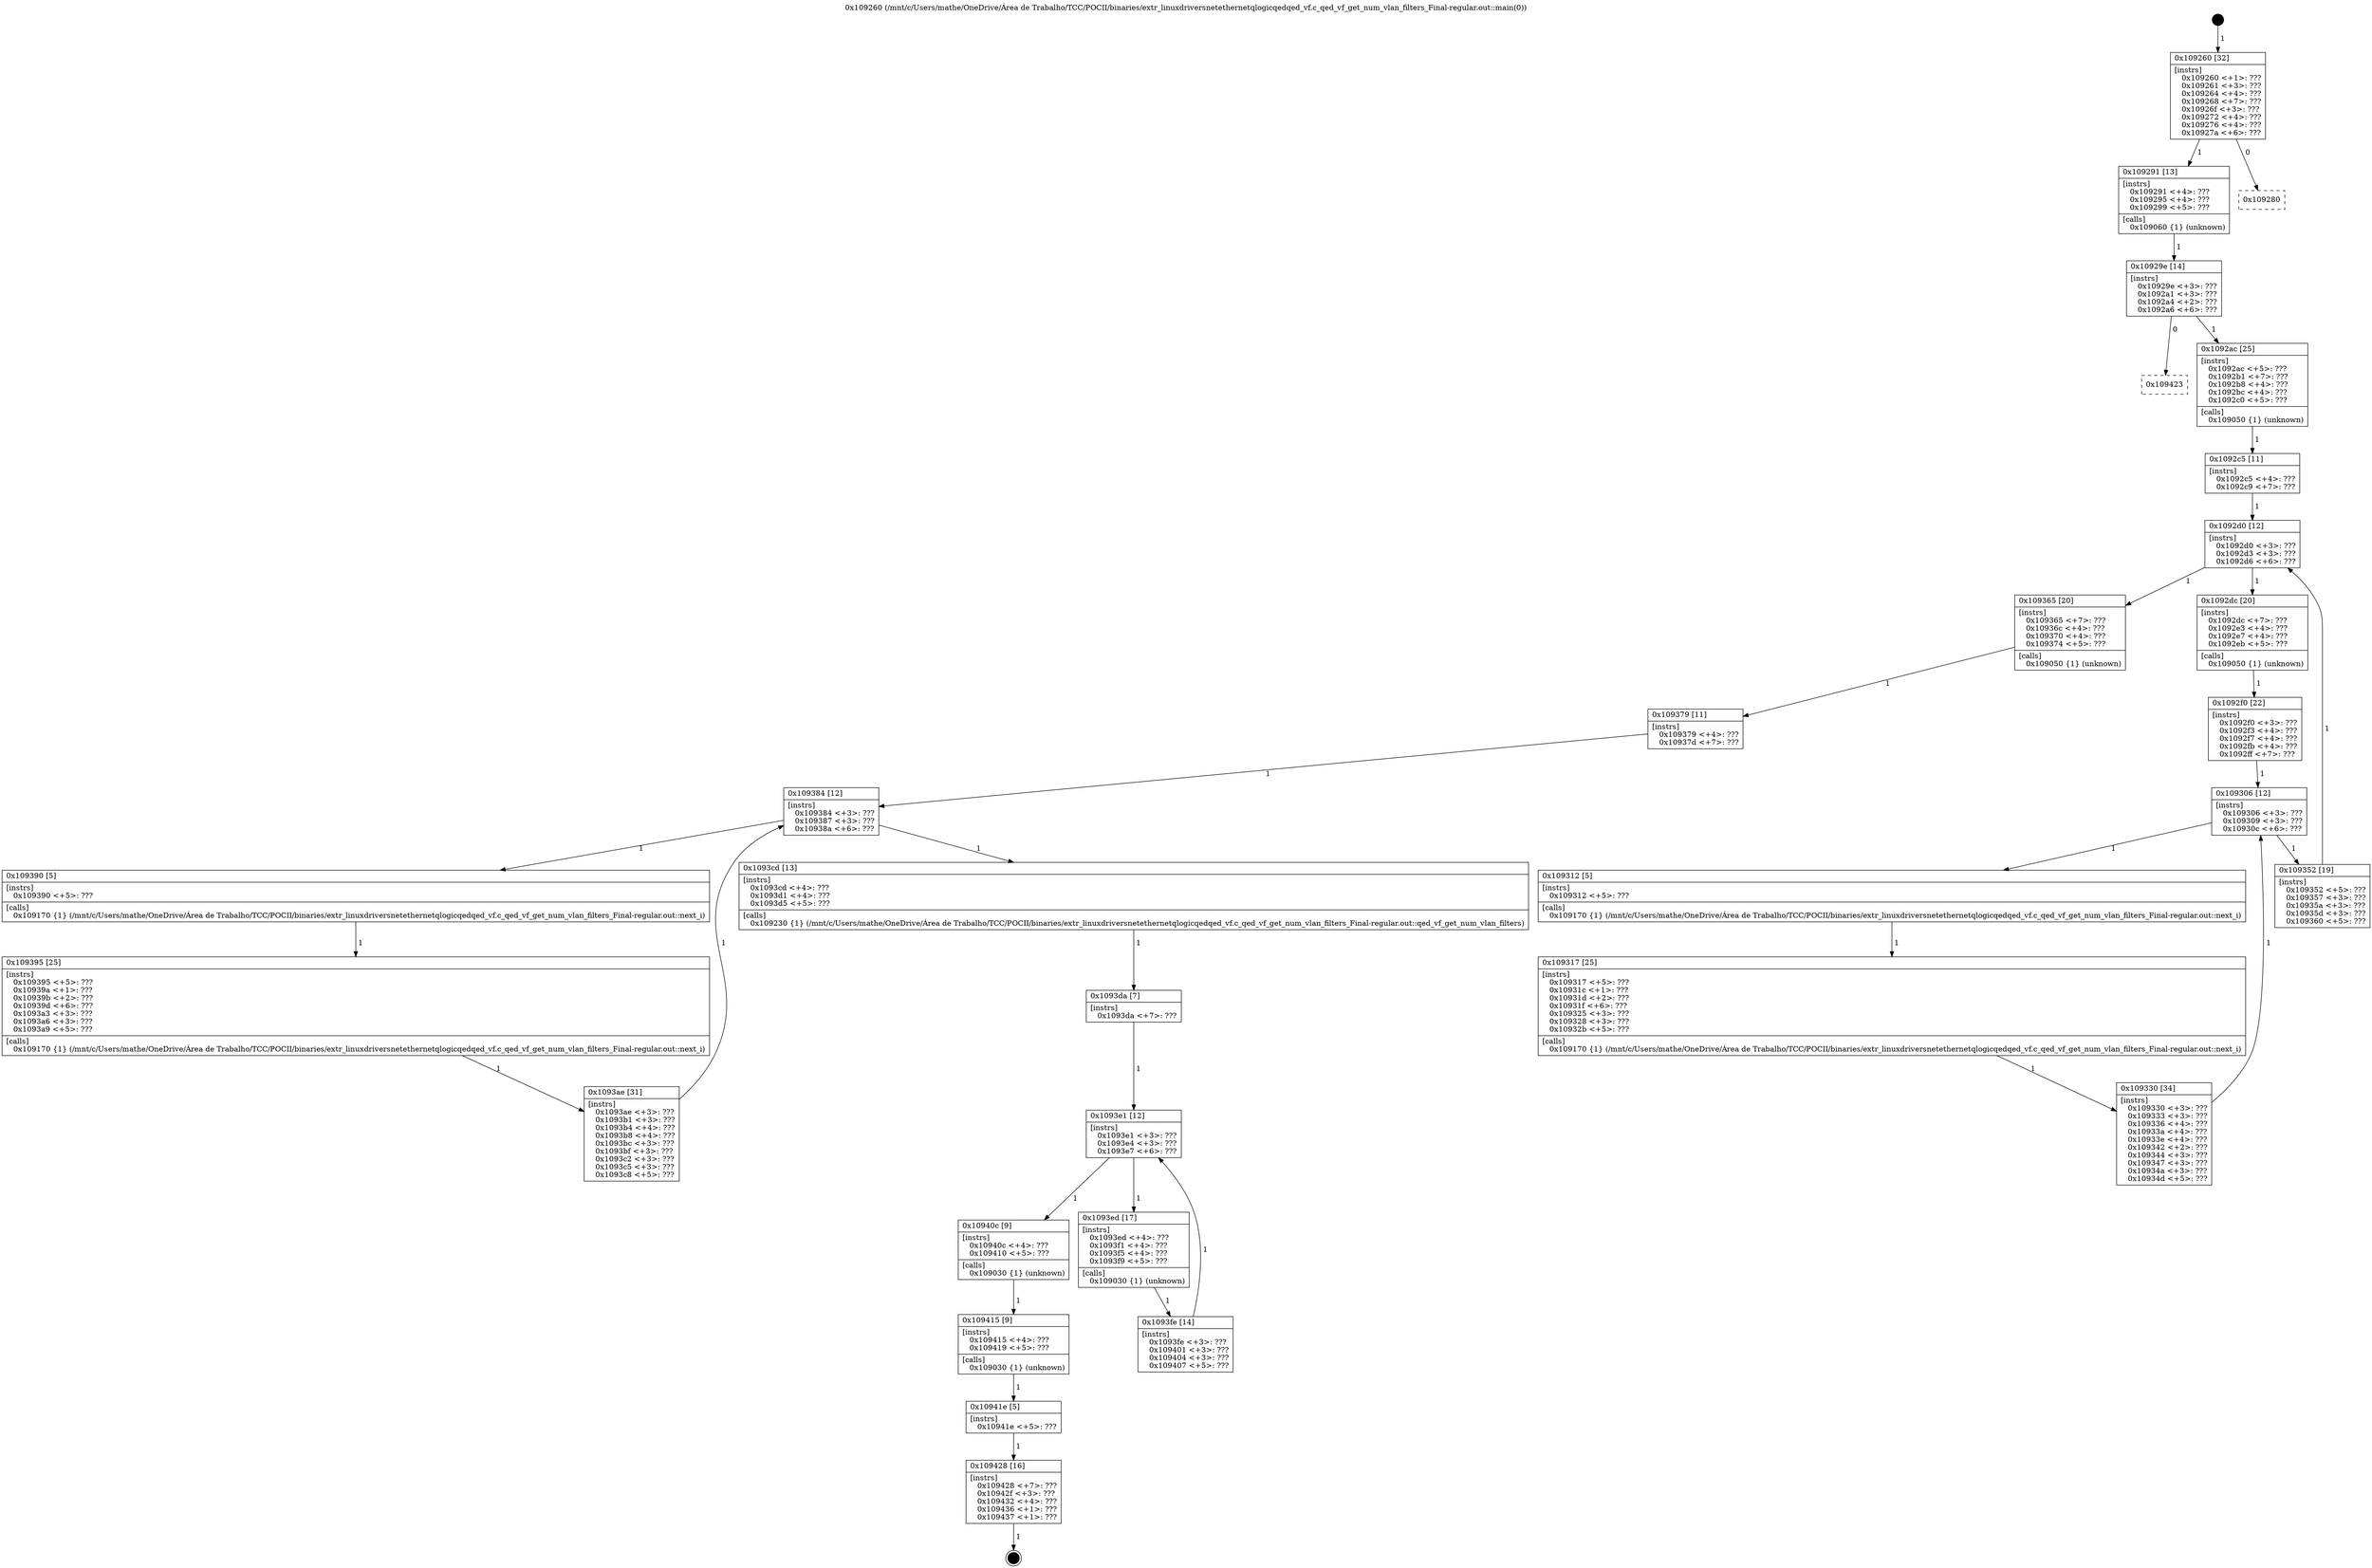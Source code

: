 digraph "0x109260" {
  label = "0x109260 (/mnt/c/Users/mathe/OneDrive/Área de Trabalho/TCC/POCII/binaries/extr_linuxdriversnetethernetqlogicqedqed_vf.c_qed_vf_get_num_vlan_filters_Final-regular.out::main(0))"
  labelloc = "t"
  node[shape=record]

  Entry [label="",width=0.3,height=0.3,shape=circle,fillcolor=black,style=filled]
  "0x109260" [label="{
     0x109260 [32]\l
     | [instrs]\l
     &nbsp;&nbsp;0x109260 \<+1\>: ???\l
     &nbsp;&nbsp;0x109261 \<+3\>: ???\l
     &nbsp;&nbsp;0x109264 \<+4\>: ???\l
     &nbsp;&nbsp;0x109268 \<+7\>: ???\l
     &nbsp;&nbsp;0x10926f \<+3\>: ???\l
     &nbsp;&nbsp;0x109272 \<+4\>: ???\l
     &nbsp;&nbsp;0x109276 \<+4\>: ???\l
     &nbsp;&nbsp;0x10927a \<+6\>: ???\l
  }"]
  "0x109291" [label="{
     0x109291 [13]\l
     | [instrs]\l
     &nbsp;&nbsp;0x109291 \<+4\>: ???\l
     &nbsp;&nbsp;0x109295 \<+4\>: ???\l
     &nbsp;&nbsp;0x109299 \<+5\>: ???\l
     | [calls]\l
     &nbsp;&nbsp;0x109060 \{1\} (unknown)\l
  }"]
  "0x109280" [label="{
     0x109280\l
  }", style=dashed]
  "0x10929e" [label="{
     0x10929e [14]\l
     | [instrs]\l
     &nbsp;&nbsp;0x10929e \<+3\>: ???\l
     &nbsp;&nbsp;0x1092a1 \<+3\>: ???\l
     &nbsp;&nbsp;0x1092a4 \<+2\>: ???\l
     &nbsp;&nbsp;0x1092a6 \<+6\>: ???\l
  }"]
  "0x109423" [label="{
     0x109423\l
  }", style=dashed]
  "0x1092ac" [label="{
     0x1092ac [25]\l
     | [instrs]\l
     &nbsp;&nbsp;0x1092ac \<+5\>: ???\l
     &nbsp;&nbsp;0x1092b1 \<+7\>: ???\l
     &nbsp;&nbsp;0x1092b8 \<+4\>: ???\l
     &nbsp;&nbsp;0x1092bc \<+4\>: ???\l
     &nbsp;&nbsp;0x1092c0 \<+5\>: ???\l
     | [calls]\l
     &nbsp;&nbsp;0x109050 \{1\} (unknown)\l
  }"]
  Exit [label="",width=0.3,height=0.3,shape=circle,fillcolor=black,style=filled,peripheries=2]
  "0x1092d0" [label="{
     0x1092d0 [12]\l
     | [instrs]\l
     &nbsp;&nbsp;0x1092d0 \<+3\>: ???\l
     &nbsp;&nbsp;0x1092d3 \<+3\>: ???\l
     &nbsp;&nbsp;0x1092d6 \<+6\>: ???\l
  }"]
  "0x109365" [label="{
     0x109365 [20]\l
     | [instrs]\l
     &nbsp;&nbsp;0x109365 \<+7\>: ???\l
     &nbsp;&nbsp;0x10936c \<+4\>: ???\l
     &nbsp;&nbsp;0x109370 \<+4\>: ???\l
     &nbsp;&nbsp;0x109374 \<+5\>: ???\l
     | [calls]\l
     &nbsp;&nbsp;0x109050 \{1\} (unknown)\l
  }"]
  "0x1092dc" [label="{
     0x1092dc [20]\l
     | [instrs]\l
     &nbsp;&nbsp;0x1092dc \<+7\>: ???\l
     &nbsp;&nbsp;0x1092e3 \<+4\>: ???\l
     &nbsp;&nbsp;0x1092e7 \<+4\>: ???\l
     &nbsp;&nbsp;0x1092eb \<+5\>: ???\l
     | [calls]\l
     &nbsp;&nbsp;0x109050 \{1\} (unknown)\l
  }"]
  "0x109306" [label="{
     0x109306 [12]\l
     | [instrs]\l
     &nbsp;&nbsp;0x109306 \<+3\>: ???\l
     &nbsp;&nbsp;0x109309 \<+3\>: ???\l
     &nbsp;&nbsp;0x10930c \<+6\>: ???\l
  }"]
  "0x109352" [label="{
     0x109352 [19]\l
     | [instrs]\l
     &nbsp;&nbsp;0x109352 \<+5\>: ???\l
     &nbsp;&nbsp;0x109357 \<+3\>: ???\l
     &nbsp;&nbsp;0x10935a \<+3\>: ???\l
     &nbsp;&nbsp;0x10935d \<+3\>: ???\l
     &nbsp;&nbsp;0x109360 \<+5\>: ???\l
  }"]
  "0x109312" [label="{
     0x109312 [5]\l
     | [instrs]\l
     &nbsp;&nbsp;0x109312 \<+5\>: ???\l
     | [calls]\l
     &nbsp;&nbsp;0x109170 \{1\} (/mnt/c/Users/mathe/OneDrive/Área de Trabalho/TCC/POCII/binaries/extr_linuxdriversnetethernetqlogicqedqed_vf.c_qed_vf_get_num_vlan_filters_Final-regular.out::next_i)\l
  }"]
  "0x109317" [label="{
     0x109317 [25]\l
     | [instrs]\l
     &nbsp;&nbsp;0x109317 \<+5\>: ???\l
     &nbsp;&nbsp;0x10931c \<+1\>: ???\l
     &nbsp;&nbsp;0x10931d \<+2\>: ???\l
     &nbsp;&nbsp;0x10931f \<+6\>: ???\l
     &nbsp;&nbsp;0x109325 \<+3\>: ???\l
     &nbsp;&nbsp;0x109328 \<+3\>: ???\l
     &nbsp;&nbsp;0x10932b \<+5\>: ???\l
     | [calls]\l
     &nbsp;&nbsp;0x109170 \{1\} (/mnt/c/Users/mathe/OneDrive/Área de Trabalho/TCC/POCII/binaries/extr_linuxdriversnetethernetqlogicqedqed_vf.c_qed_vf_get_num_vlan_filters_Final-regular.out::next_i)\l
  }"]
  "0x109330" [label="{
     0x109330 [34]\l
     | [instrs]\l
     &nbsp;&nbsp;0x109330 \<+3\>: ???\l
     &nbsp;&nbsp;0x109333 \<+3\>: ???\l
     &nbsp;&nbsp;0x109336 \<+4\>: ???\l
     &nbsp;&nbsp;0x10933a \<+4\>: ???\l
     &nbsp;&nbsp;0x10933e \<+4\>: ???\l
     &nbsp;&nbsp;0x109342 \<+2\>: ???\l
     &nbsp;&nbsp;0x109344 \<+3\>: ???\l
     &nbsp;&nbsp;0x109347 \<+3\>: ???\l
     &nbsp;&nbsp;0x10934a \<+3\>: ???\l
     &nbsp;&nbsp;0x10934d \<+5\>: ???\l
  }"]
  "0x1092f0" [label="{
     0x1092f0 [22]\l
     | [instrs]\l
     &nbsp;&nbsp;0x1092f0 \<+3\>: ???\l
     &nbsp;&nbsp;0x1092f3 \<+4\>: ???\l
     &nbsp;&nbsp;0x1092f7 \<+4\>: ???\l
     &nbsp;&nbsp;0x1092fb \<+4\>: ???\l
     &nbsp;&nbsp;0x1092ff \<+7\>: ???\l
  }"]
  "0x109428" [label="{
     0x109428 [16]\l
     | [instrs]\l
     &nbsp;&nbsp;0x109428 \<+7\>: ???\l
     &nbsp;&nbsp;0x10942f \<+3\>: ???\l
     &nbsp;&nbsp;0x109432 \<+4\>: ???\l
     &nbsp;&nbsp;0x109436 \<+1\>: ???\l
     &nbsp;&nbsp;0x109437 \<+1\>: ???\l
  }"]
  "0x1092c5" [label="{
     0x1092c5 [11]\l
     | [instrs]\l
     &nbsp;&nbsp;0x1092c5 \<+4\>: ???\l
     &nbsp;&nbsp;0x1092c9 \<+7\>: ???\l
  }"]
  "0x109384" [label="{
     0x109384 [12]\l
     | [instrs]\l
     &nbsp;&nbsp;0x109384 \<+3\>: ???\l
     &nbsp;&nbsp;0x109387 \<+3\>: ???\l
     &nbsp;&nbsp;0x10938a \<+6\>: ???\l
  }"]
  "0x1093cd" [label="{
     0x1093cd [13]\l
     | [instrs]\l
     &nbsp;&nbsp;0x1093cd \<+4\>: ???\l
     &nbsp;&nbsp;0x1093d1 \<+4\>: ???\l
     &nbsp;&nbsp;0x1093d5 \<+5\>: ???\l
     | [calls]\l
     &nbsp;&nbsp;0x109230 \{1\} (/mnt/c/Users/mathe/OneDrive/Área de Trabalho/TCC/POCII/binaries/extr_linuxdriversnetethernetqlogicqedqed_vf.c_qed_vf_get_num_vlan_filters_Final-regular.out::qed_vf_get_num_vlan_filters)\l
  }"]
  "0x109390" [label="{
     0x109390 [5]\l
     | [instrs]\l
     &nbsp;&nbsp;0x109390 \<+5\>: ???\l
     | [calls]\l
     &nbsp;&nbsp;0x109170 \{1\} (/mnt/c/Users/mathe/OneDrive/Área de Trabalho/TCC/POCII/binaries/extr_linuxdriversnetethernetqlogicqedqed_vf.c_qed_vf_get_num_vlan_filters_Final-regular.out::next_i)\l
  }"]
  "0x109395" [label="{
     0x109395 [25]\l
     | [instrs]\l
     &nbsp;&nbsp;0x109395 \<+5\>: ???\l
     &nbsp;&nbsp;0x10939a \<+1\>: ???\l
     &nbsp;&nbsp;0x10939b \<+2\>: ???\l
     &nbsp;&nbsp;0x10939d \<+6\>: ???\l
     &nbsp;&nbsp;0x1093a3 \<+3\>: ???\l
     &nbsp;&nbsp;0x1093a6 \<+3\>: ???\l
     &nbsp;&nbsp;0x1093a9 \<+5\>: ???\l
     | [calls]\l
     &nbsp;&nbsp;0x109170 \{1\} (/mnt/c/Users/mathe/OneDrive/Área de Trabalho/TCC/POCII/binaries/extr_linuxdriversnetethernetqlogicqedqed_vf.c_qed_vf_get_num_vlan_filters_Final-regular.out::next_i)\l
  }"]
  "0x1093ae" [label="{
     0x1093ae [31]\l
     | [instrs]\l
     &nbsp;&nbsp;0x1093ae \<+3\>: ???\l
     &nbsp;&nbsp;0x1093b1 \<+3\>: ???\l
     &nbsp;&nbsp;0x1093b4 \<+4\>: ???\l
     &nbsp;&nbsp;0x1093b8 \<+4\>: ???\l
     &nbsp;&nbsp;0x1093bc \<+3\>: ???\l
     &nbsp;&nbsp;0x1093bf \<+3\>: ???\l
     &nbsp;&nbsp;0x1093c2 \<+3\>: ???\l
     &nbsp;&nbsp;0x1093c5 \<+3\>: ???\l
     &nbsp;&nbsp;0x1093c8 \<+5\>: ???\l
  }"]
  "0x109379" [label="{
     0x109379 [11]\l
     | [instrs]\l
     &nbsp;&nbsp;0x109379 \<+4\>: ???\l
     &nbsp;&nbsp;0x10937d \<+7\>: ???\l
  }"]
  "0x1093e1" [label="{
     0x1093e1 [12]\l
     | [instrs]\l
     &nbsp;&nbsp;0x1093e1 \<+3\>: ???\l
     &nbsp;&nbsp;0x1093e4 \<+3\>: ???\l
     &nbsp;&nbsp;0x1093e7 \<+6\>: ???\l
  }"]
  "0x10940c" [label="{
     0x10940c [9]\l
     | [instrs]\l
     &nbsp;&nbsp;0x10940c \<+4\>: ???\l
     &nbsp;&nbsp;0x109410 \<+5\>: ???\l
     | [calls]\l
     &nbsp;&nbsp;0x109030 \{1\} (unknown)\l
  }"]
  "0x1093ed" [label="{
     0x1093ed [17]\l
     | [instrs]\l
     &nbsp;&nbsp;0x1093ed \<+4\>: ???\l
     &nbsp;&nbsp;0x1093f1 \<+4\>: ???\l
     &nbsp;&nbsp;0x1093f5 \<+4\>: ???\l
     &nbsp;&nbsp;0x1093f9 \<+5\>: ???\l
     | [calls]\l
     &nbsp;&nbsp;0x109030 \{1\} (unknown)\l
  }"]
  "0x1093fe" [label="{
     0x1093fe [14]\l
     | [instrs]\l
     &nbsp;&nbsp;0x1093fe \<+3\>: ???\l
     &nbsp;&nbsp;0x109401 \<+3\>: ???\l
     &nbsp;&nbsp;0x109404 \<+3\>: ???\l
     &nbsp;&nbsp;0x109407 \<+5\>: ???\l
  }"]
  "0x1093da" [label="{
     0x1093da [7]\l
     | [instrs]\l
     &nbsp;&nbsp;0x1093da \<+7\>: ???\l
  }"]
  "0x109415" [label="{
     0x109415 [9]\l
     | [instrs]\l
     &nbsp;&nbsp;0x109415 \<+4\>: ???\l
     &nbsp;&nbsp;0x109419 \<+5\>: ???\l
     | [calls]\l
     &nbsp;&nbsp;0x109030 \{1\} (unknown)\l
  }"]
  "0x10941e" [label="{
     0x10941e [5]\l
     | [instrs]\l
     &nbsp;&nbsp;0x10941e \<+5\>: ???\l
  }"]
  Entry -> "0x109260" [label=" 1"]
  "0x109260" -> "0x109291" [label=" 1"]
  "0x109260" -> "0x109280" [label=" 0"]
  "0x109291" -> "0x10929e" [label=" 1"]
  "0x10929e" -> "0x109423" [label=" 0"]
  "0x10929e" -> "0x1092ac" [label=" 1"]
  "0x109428" -> Exit [label=" 1"]
  "0x1092ac" -> "0x1092c5" [label=" 1"]
  "0x1092d0" -> "0x109365" [label=" 1"]
  "0x1092d0" -> "0x1092dc" [label=" 1"]
  "0x1092dc" -> "0x1092f0" [label=" 1"]
  "0x109306" -> "0x109352" [label=" 1"]
  "0x109306" -> "0x109312" [label=" 1"]
  "0x109312" -> "0x109317" [label=" 1"]
  "0x109317" -> "0x109330" [label=" 1"]
  "0x1092f0" -> "0x109306" [label=" 1"]
  "0x109330" -> "0x109306" [label=" 1"]
  "0x10941e" -> "0x109428" [label=" 1"]
  "0x1092c5" -> "0x1092d0" [label=" 1"]
  "0x109352" -> "0x1092d0" [label=" 1"]
  "0x109365" -> "0x109379" [label=" 1"]
  "0x109384" -> "0x1093cd" [label=" 1"]
  "0x109384" -> "0x109390" [label=" 1"]
  "0x109390" -> "0x109395" [label=" 1"]
  "0x109395" -> "0x1093ae" [label=" 1"]
  "0x109379" -> "0x109384" [label=" 1"]
  "0x1093ae" -> "0x109384" [label=" 1"]
  "0x1093cd" -> "0x1093da" [label=" 1"]
  "0x1093e1" -> "0x10940c" [label=" 1"]
  "0x1093e1" -> "0x1093ed" [label=" 1"]
  "0x1093ed" -> "0x1093fe" [label=" 1"]
  "0x1093da" -> "0x1093e1" [label=" 1"]
  "0x1093fe" -> "0x1093e1" [label=" 1"]
  "0x10940c" -> "0x109415" [label=" 1"]
  "0x109415" -> "0x10941e" [label=" 1"]
}
